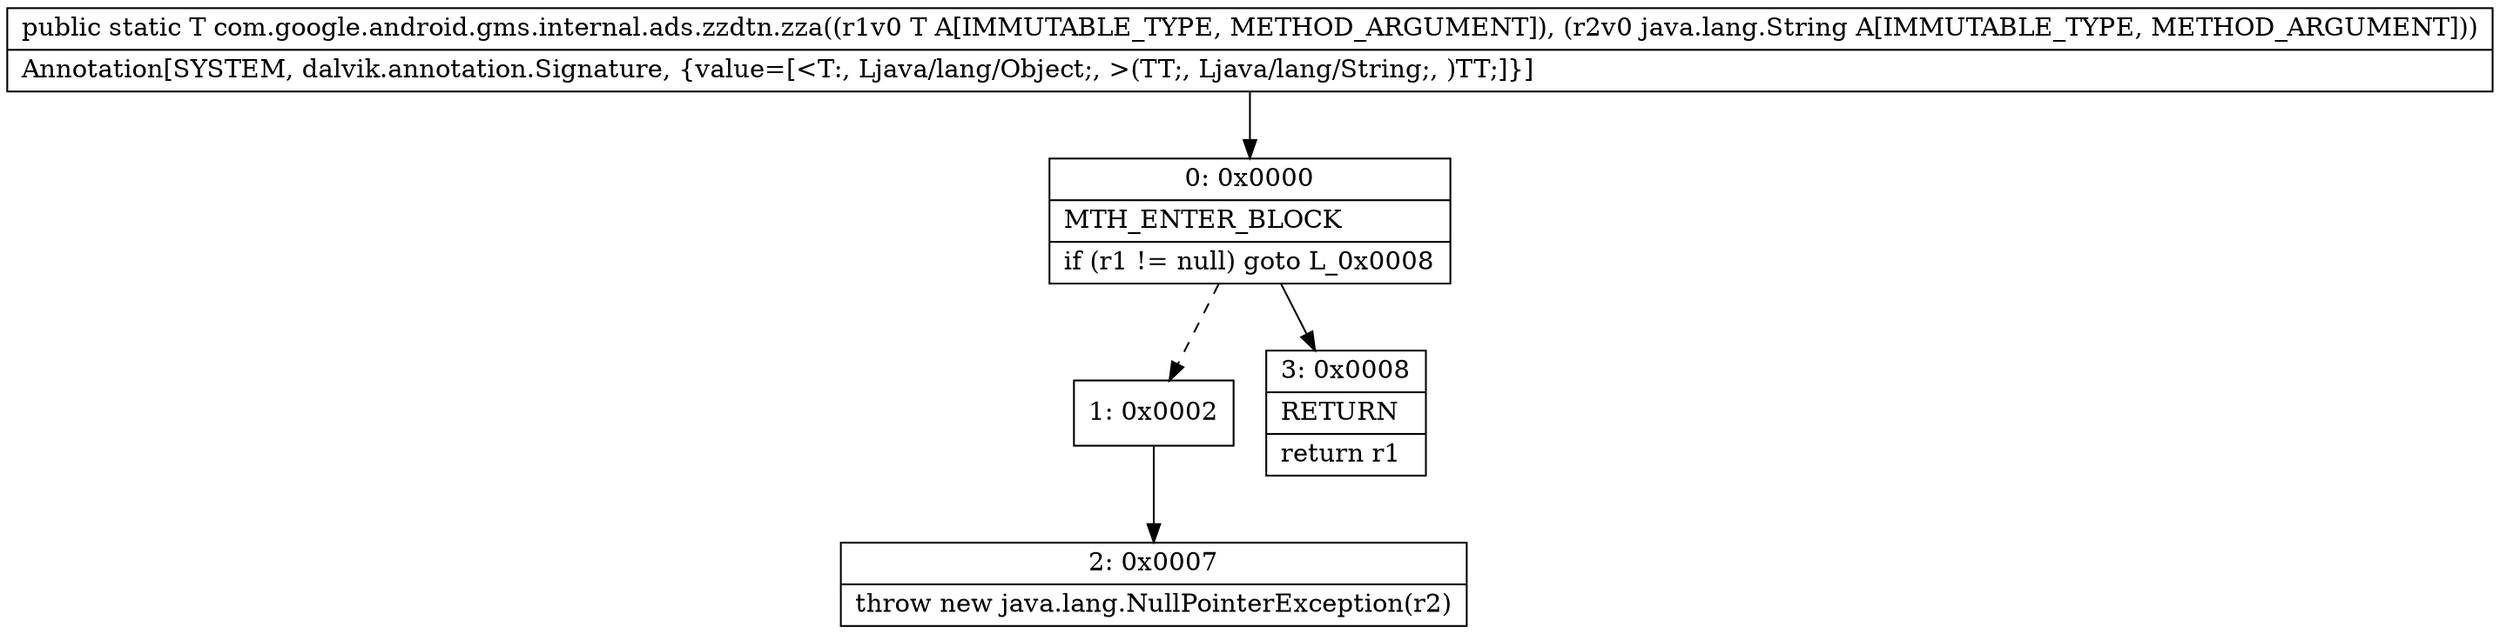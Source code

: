digraph "CFG forcom.google.android.gms.internal.ads.zzdtn.zza(Ljava\/lang\/Object;Ljava\/lang\/String;)Ljava\/lang\/Object;" {
Node_0 [shape=record,label="{0\:\ 0x0000|MTH_ENTER_BLOCK\l|if (r1 != null) goto L_0x0008\l}"];
Node_1 [shape=record,label="{1\:\ 0x0002}"];
Node_2 [shape=record,label="{2\:\ 0x0007|throw new java.lang.NullPointerException(r2)\l}"];
Node_3 [shape=record,label="{3\:\ 0x0008|RETURN\l|return r1\l}"];
MethodNode[shape=record,label="{public static T com.google.android.gms.internal.ads.zzdtn.zza((r1v0 T A[IMMUTABLE_TYPE, METHOD_ARGUMENT]), (r2v0 java.lang.String A[IMMUTABLE_TYPE, METHOD_ARGUMENT]))  | Annotation[SYSTEM, dalvik.annotation.Signature, \{value=[\<T:, Ljava\/lang\/Object;, \>(TT;, Ljava\/lang\/String;, )TT;]\}]\l}"];
MethodNode -> Node_0;
Node_0 -> Node_1[style=dashed];
Node_0 -> Node_3;
Node_1 -> Node_2;
}

